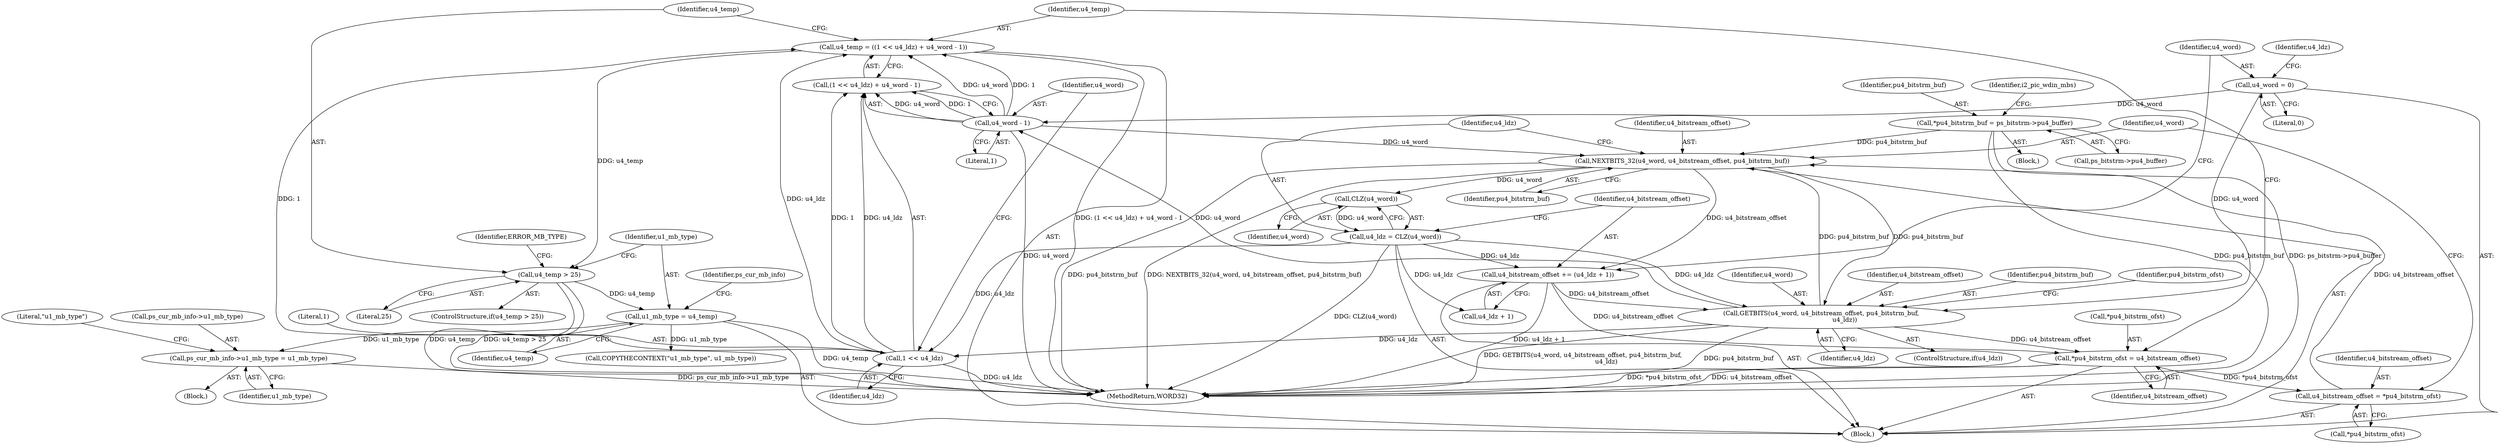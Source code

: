 digraph "0_Android_7950bf47b6944546a0aff11a7184947de9591b51@pointer" {
"1000340" [label="(Call,ps_cur_mb_info->u1_mb_type = u1_mb_type)"];
"1000337" [label="(Call,u1_mb_type = u4_temp)"];
"1000332" [label="(Call,u4_temp > 25)"];
"1000322" [label="(Call,u4_temp = ((1 << u4_ldz) + u4_word - 1))"];
"1000325" [label="(Call,1 << u4_ldz)"];
"1000313" [label="(Call,GETBITS(u4_word, u4_bitstream_offset, pu4_bitstrm_buf,\n                        u4_ldz))"];
"1000308" [label="(Call,u4_word = 0)"];
"1000303" [label="(Call,u4_bitstream_offset += (u4_ldz + 1))"];
"1000299" [label="(Call,u4_ldz = CLZ(u4_word))"];
"1000301" [label="(Call,CLZ(u4_word))"];
"1000295" [label="(Call,NEXTBITS_32(u4_word, u4_bitstream_offset, pu4_bitstrm_buf))"];
"1000328" [label="(Call,u4_word - 1)"];
"1000288" [label="(Call,u4_bitstream_offset = *pu4_bitstrm_ofst)"];
"1000318" [label="(Call,*pu4_bitstrm_ofst = u4_bitstream_offset)"];
"1000152" [label="(Call,*pu4_bitstrm_buf = ps_bitstrm->pu4_buffer)"];
"1000154" [label="(Call,ps_bitstrm->pu4_buffer)"];
"1000336" [label="(Identifier,ERROR_MB_TYPE)"];
"1000333" [label="(Identifier,u4_temp)"];
"1000300" [label="(Identifier,u4_ldz)"];
"1000315" [label="(Identifier,u4_bitstream_offset)"];
"1000316" [label="(Identifier,pu4_bitstrm_buf)"];
"1000309" [label="(Identifier,u4_word)"];
"1000340" [label="(Call,ps_cur_mb_info->u1_mb_type = u1_mb_type)"];
"1000321" [label="(Identifier,u4_bitstream_offset)"];
"1000318" [label="(Call,*pu4_bitstrm_ofst = u4_bitstream_offset)"];
"1000330" [label="(Literal,1)"];
"1000325" [label="(Call,1 << u4_ldz)"];
"1000296" [label="(Identifier,u4_word)"];
"1000302" [label="(Identifier,u4_word)"];
"1000345" [label="(Call,COPYTHECONTEXT(\"u1_mb_type\", u1_mb_type))"];
"1000320" [label="(Identifier,pu4_bitstrm_ofst)"];
"1000328" [label="(Call,u4_word - 1)"];
"1000342" [label="(Identifier,ps_cur_mb_info)"];
"1000327" [label="(Identifier,u4_ldz)"];
"1000322" [label="(Call,u4_temp = ((1 << u4_ldz) + u4_word - 1))"];
"1000346" [label="(Literal,\"u1_mb_type\")"];
"1000301" [label="(Call,CLZ(u4_word))"];
"1000298" [label="(Identifier,pu4_bitstrm_buf)"];
"1000311" [label="(ControlStructure,if(u4_ldz))"];
"1000152" [label="(Call,*pu4_bitstrm_buf = ps_bitstrm->pu4_buffer)"];
"1000159" [label="(Identifier,i2_pic_wdin_mbs)"];
"1000323" [label="(Identifier,u4_temp)"];
"1000317" [label="(Identifier,u4_ldz)"];
"1000582" [label="(MethodReturn,WORD32)"];
"1000299" [label="(Call,u4_ldz = CLZ(u4_word))"];
"1000313" [label="(Call,GETBITS(u4_word, u4_bitstream_offset, pu4_bitstrm_buf,\n                        u4_ldz))"];
"1000324" [label="(Call,(1 << u4_ldz) + u4_word - 1)"];
"1000308" [label="(Call,u4_word = 0)"];
"1000334" [label="(Literal,25)"];
"1000288" [label="(Call,u4_bitstream_offset = *pu4_bitstrm_ofst)"];
"1000337" [label="(Call,u1_mb_type = u4_temp)"];
"1000305" [label="(Call,u4_ldz + 1)"];
"1000204" [label="(Block,)"];
"1000295" [label="(Call,NEXTBITS_32(u4_word, u4_bitstream_offset, pu4_bitstrm_buf))"];
"1000153" [label="(Identifier,pu4_bitstrm_buf)"];
"1000290" [label="(Call,*pu4_bitstrm_ofst)"];
"1000289" [label="(Identifier,u4_bitstream_offset)"];
"1000326" [label="(Literal,1)"];
"1000329" [label="(Identifier,u4_word)"];
"1000341" [label="(Call,ps_cur_mb_info->u1_mb_type)"];
"1000319" [label="(Call,*pu4_bitstrm_ofst)"];
"1000332" [label="(Call,u4_temp > 25)"];
"1000310" [label="(Literal,0)"];
"1000286" [label="(Block,)"];
"1000303" [label="(Call,u4_bitstream_offset += (u4_ldz + 1))"];
"1000304" [label="(Identifier,u4_bitstream_offset)"];
"1000338" [label="(Identifier,u1_mb_type)"];
"1000312" [label="(Identifier,u4_ldz)"];
"1000133" [label="(Block,)"];
"1000297" [label="(Identifier,u4_bitstream_offset)"];
"1000314" [label="(Identifier,u4_word)"];
"1000331" [label="(ControlStructure,if(u4_temp > 25))"];
"1000344" [label="(Identifier,u1_mb_type)"];
"1000339" [label="(Identifier,u4_temp)"];
"1000340" -> "1000204"  [label="AST: "];
"1000340" -> "1000344"  [label="CFG: "];
"1000341" -> "1000340"  [label="AST: "];
"1000344" -> "1000340"  [label="AST: "];
"1000346" -> "1000340"  [label="CFG: "];
"1000340" -> "1000582"  [label="DDG: ps_cur_mb_info->u1_mb_type"];
"1000337" -> "1000340"  [label="DDG: u1_mb_type"];
"1000337" -> "1000286"  [label="AST: "];
"1000337" -> "1000339"  [label="CFG: "];
"1000338" -> "1000337"  [label="AST: "];
"1000339" -> "1000337"  [label="AST: "];
"1000342" -> "1000337"  [label="CFG: "];
"1000337" -> "1000582"  [label="DDG: u4_temp"];
"1000332" -> "1000337"  [label="DDG: u4_temp"];
"1000337" -> "1000345"  [label="DDG: u1_mb_type"];
"1000332" -> "1000331"  [label="AST: "];
"1000332" -> "1000334"  [label="CFG: "];
"1000333" -> "1000332"  [label="AST: "];
"1000334" -> "1000332"  [label="AST: "];
"1000336" -> "1000332"  [label="CFG: "];
"1000338" -> "1000332"  [label="CFG: "];
"1000332" -> "1000582"  [label="DDG: u4_temp"];
"1000332" -> "1000582"  [label="DDG: u4_temp > 25"];
"1000322" -> "1000332"  [label="DDG: u4_temp"];
"1000322" -> "1000286"  [label="AST: "];
"1000322" -> "1000324"  [label="CFG: "];
"1000323" -> "1000322"  [label="AST: "];
"1000324" -> "1000322"  [label="AST: "];
"1000333" -> "1000322"  [label="CFG: "];
"1000322" -> "1000582"  [label="DDG: (1 << u4_ldz) + u4_word - 1"];
"1000325" -> "1000322"  [label="DDG: 1"];
"1000325" -> "1000322"  [label="DDG: u4_ldz"];
"1000328" -> "1000322"  [label="DDG: u4_word"];
"1000328" -> "1000322"  [label="DDG: 1"];
"1000325" -> "1000324"  [label="AST: "];
"1000325" -> "1000327"  [label="CFG: "];
"1000326" -> "1000325"  [label="AST: "];
"1000327" -> "1000325"  [label="AST: "];
"1000329" -> "1000325"  [label="CFG: "];
"1000325" -> "1000582"  [label="DDG: u4_ldz"];
"1000325" -> "1000324"  [label="DDG: 1"];
"1000325" -> "1000324"  [label="DDG: u4_ldz"];
"1000313" -> "1000325"  [label="DDG: u4_ldz"];
"1000299" -> "1000325"  [label="DDG: u4_ldz"];
"1000313" -> "1000311"  [label="AST: "];
"1000313" -> "1000317"  [label="CFG: "];
"1000314" -> "1000313"  [label="AST: "];
"1000315" -> "1000313"  [label="AST: "];
"1000316" -> "1000313"  [label="AST: "];
"1000317" -> "1000313"  [label="AST: "];
"1000320" -> "1000313"  [label="CFG: "];
"1000313" -> "1000582"  [label="DDG: pu4_bitstrm_buf"];
"1000313" -> "1000582"  [label="DDG: GETBITS(u4_word, u4_bitstream_offset, pu4_bitstrm_buf,\n                        u4_ldz)"];
"1000313" -> "1000295"  [label="DDG: pu4_bitstrm_buf"];
"1000308" -> "1000313"  [label="DDG: u4_word"];
"1000303" -> "1000313"  [label="DDG: u4_bitstream_offset"];
"1000295" -> "1000313"  [label="DDG: pu4_bitstrm_buf"];
"1000299" -> "1000313"  [label="DDG: u4_ldz"];
"1000313" -> "1000318"  [label="DDG: u4_bitstream_offset"];
"1000313" -> "1000328"  [label="DDG: u4_word"];
"1000308" -> "1000286"  [label="AST: "];
"1000308" -> "1000310"  [label="CFG: "];
"1000309" -> "1000308"  [label="AST: "];
"1000310" -> "1000308"  [label="AST: "];
"1000312" -> "1000308"  [label="CFG: "];
"1000308" -> "1000328"  [label="DDG: u4_word"];
"1000303" -> "1000286"  [label="AST: "];
"1000303" -> "1000305"  [label="CFG: "];
"1000304" -> "1000303"  [label="AST: "];
"1000305" -> "1000303"  [label="AST: "];
"1000309" -> "1000303"  [label="CFG: "];
"1000303" -> "1000582"  [label="DDG: u4_ldz + 1"];
"1000299" -> "1000303"  [label="DDG: u4_ldz"];
"1000295" -> "1000303"  [label="DDG: u4_bitstream_offset"];
"1000303" -> "1000318"  [label="DDG: u4_bitstream_offset"];
"1000299" -> "1000286"  [label="AST: "];
"1000299" -> "1000301"  [label="CFG: "];
"1000300" -> "1000299"  [label="AST: "];
"1000301" -> "1000299"  [label="AST: "];
"1000304" -> "1000299"  [label="CFG: "];
"1000299" -> "1000582"  [label="DDG: CLZ(u4_word)"];
"1000301" -> "1000299"  [label="DDG: u4_word"];
"1000299" -> "1000305"  [label="DDG: u4_ldz"];
"1000301" -> "1000302"  [label="CFG: "];
"1000302" -> "1000301"  [label="AST: "];
"1000295" -> "1000301"  [label="DDG: u4_word"];
"1000295" -> "1000286"  [label="AST: "];
"1000295" -> "1000298"  [label="CFG: "];
"1000296" -> "1000295"  [label="AST: "];
"1000297" -> "1000295"  [label="AST: "];
"1000298" -> "1000295"  [label="AST: "];
"1000300" -> "1000295"  [label="CFG: "];
"1000295" -> "1000582"  [label="DDG: pu4_bitstrm_buf"];
"1000295" -> "1000582"  [label="DDG: NEXTBITS_32(u4_word, u4_bitstream_offset, pu4_bitstrm_buf)"];
"1000328" -> "1000295"  [label="DDG: u4_word"];
"1000288" -> "1000295"  [label="DDG: u4_bitstream_offset"];
"1000152" -> "1000295"  [label="DDG: pu4_bitstrm_buf"];
"1000328" -> "1000324"  [label="AST: "];
"1000328" -> "1000330"  [label="CFG: "];
"1000329" -> "1000328"  [label="AST: "];
"1000330" -> "1000328"  [label="AST: "];
"1000324" -> "1000328"  [label="CFG: "];
"1000328" -> "1000582"  [label="DDG: u4_word"];
"1000328" -> "1000324"  [label="DDG: u4_word"];
"1000328" -> "1000324"  [label="DDG: 1"];
"1000288" -> "1000286"  [label="AST: "];
"1000288" -> "1000290"  [label="CFG: "];
"1000289" -> "1000288"  [label="AST: "];
"1000290" -> "1000288"  [label="AST: "];
"1000296" -> "1000288"  [label="CFG: "];
"1000318" -> "1000288"  [label="DDG: *pu4_bitstrm_ofst"];
"1000318" -> "1000286"  [label="AST: "];
"1000318" -> "1000321"  [label="CFG: "];
"1000319" -> "1000318"  [label="AST: "];
"1000321" -> "1000318"  [label="AST: "];
"1000323" -> "1000318"  [label="CFG: "];
"1000318" -> "1000582"  [label="DDG: *pu4_bitstrm_ofst"];
"1000318" -> "1000582"  [label="DDG: u4_bitstream_offset"];
"1000152" -> "1000133"  [label="AST: "];
"1000152" -> "1000154"  [label="CFG: "];
"1000153" -> "1000152"  [label="AST: "];
"1000154" -> "1000152"  [label="AST: "];
"1000159" -> "1000152"  [label="CFG: "];
"1000152" -> "1000582"  [label="DDG: ps_bitstrm->pu4_buffer"];
"1000152" -> "1000582"  [label="DDG: pu4_bitstrm_buf"];
}
